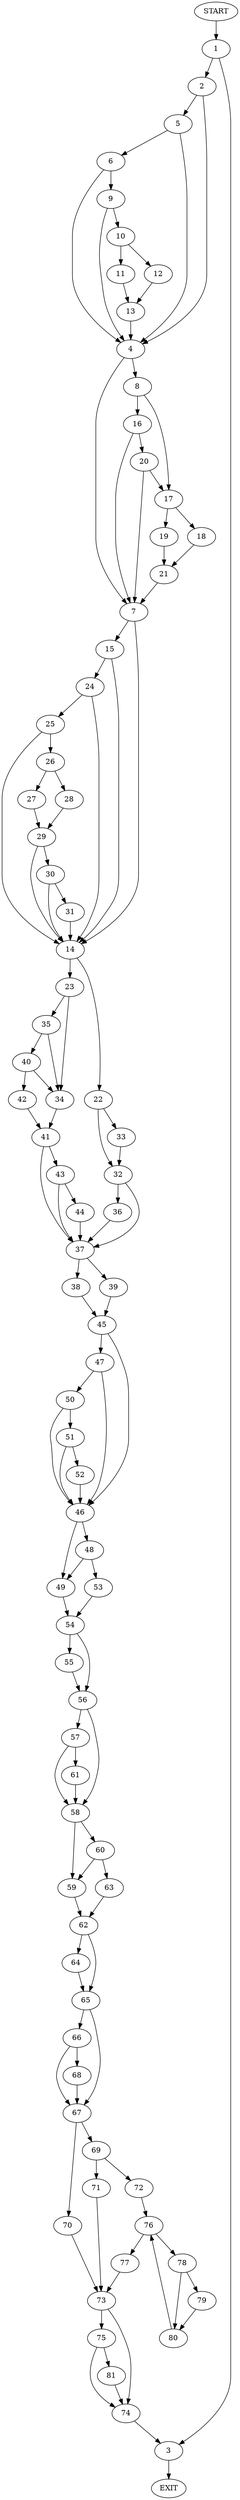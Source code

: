 digraph {
0 [label="START"]
82 [label="EXIT"]
0 -> 1
1 -> 2
1 -> 3
3 -> 82
2 -> 4
2 -> 5
5 -> 4
5 -> 6
4 -> 7
4 -> 8
6 -> 4
6 -> 9
9 -> 4
9 -> 10
10 -> 11
10 -> 12
11 -> 13
12 -> 13
13 -> 4
7 -> 14
7 -> 15
8 -> 16
8 -> 17
17 -> 18
17 -> 19
16 -> 7
16 -> 20
20 -> 7
20 -> 17
18 -> 21
19 -> 21
21 -> 7
14 -> 22
14 -> 23
15 -> 14
15 -> 24
24 -> 25
24 -> 14
25 -> 14
25 -> 26
26 -> 27
26 -> 28
28 -> 29
27 -> 29
29 -> 30
29 -> 14
30 -> 31
30 -> 14
31 -> 14
22 -> 32
22 -> 33
23 -> 34
23 -> 35
32 -> 36
32 -> 37
33 -> 32
36 -> 37
37 -> 38
37 -> 39
35 -> 34
35 -> 40
34 -> 41
40 -> 42
40 -> 34
42 -> 41
41 -> 43
41 -> 37
43 -> 44
43 -> 37
44 -> 37
38 -> 45
39 -> 45
45 -> 46
45 -> 47
46 -> 48
46 -> 49
47 -> 50
47 -> 46
50 -> 51
50 -> 46
51 -> 52
51 -> 46
52 -> 46
48 -> 49
48 -> 53
49 -> 54
53 -> 54
54 -> 55
54 -> 56
55 -> 56
56 -> 57
56 -> 58
58 -> 59
58 -> 60
57 -> 61
57 -> 58
61 -> 58
59 -> 62
60 -> 59
60 -> 63
63 -> 62
62 -> 64
62 -> 65
64 -> 65
65 -> 66
65 -> 67
66 -> 68
66 -> 67
67 -> 69
67 -> 70
68 -> 67
69 -> 71
69 -> 72
70 -> 73
73 -> 74
73 -> 75
72 -> 76
71 -> 73
76 -> 77
76 -> 78
78 -> 79
78 -> 80
77 -> 73
79 -> 80
80 -> 76
74 -> 3
75 -> 74
75 -> 81
81 -> 74
}
